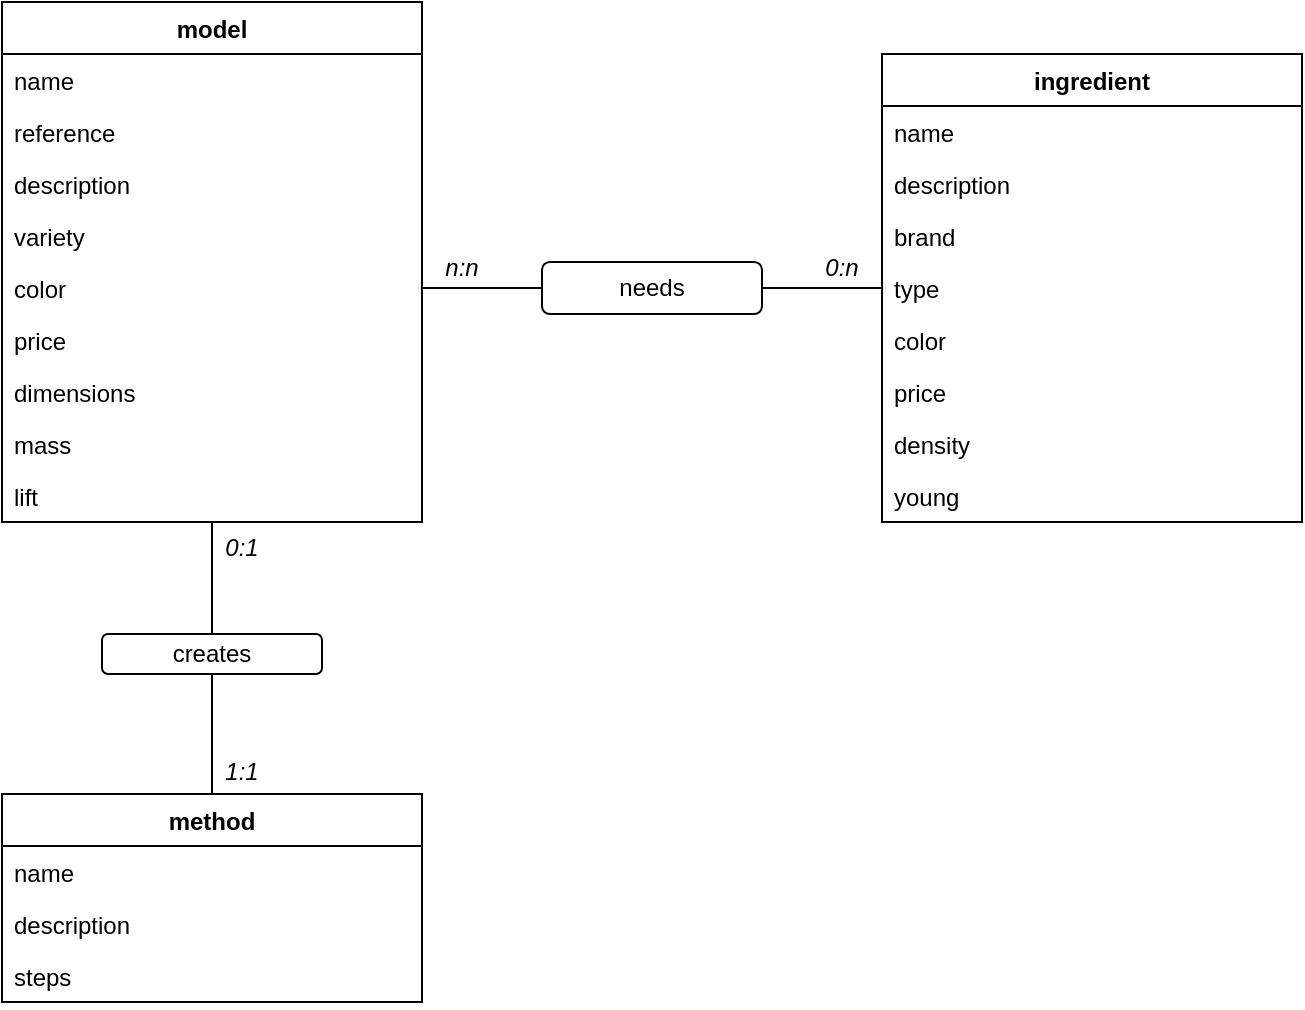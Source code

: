 <mxfile version="14.1.8" type="device"><diagram id="ZhzCkKkhiiHCZvKnpFF6" name="Page-1"><mxGraphModel dx="1024" dy="592" grid="1" gridSize="10" guides="1" tooltips="1" connect="1" arrows="1" fold="1" page="1" pageScale="1" pageWidth="827" pageHeight="1169" math="0" shadow="0"><root><mxCell id="0"/><mxCell id="1" parent="0"/><mxCell id="c6g59WqRKhzyBYjHIgXk-2" value="model" style="swimlane;fontStyle=1;childLayout=stackLayout;horizontal=1;startSize=26;horizontalStack=0;resizeParent=1;resizeParentMax=0;resizeLast=0;collapsible=1;marginBottom=0;" parent="1" vertex="1"><mxGeometry x="150" y="394" width="210" height="260" as="geometry"/></mxCell><mxCell id="c6g59WqRKhzyBYjHIgXk-3" value="name" style="text;strokeColor=none;fillColor=none;align=left;verticalAlign=top;spacingLeft=4;spacingRight=4;overflow=hidden;rotatable=0;points=[[0,0.5],[1,0.5]];portConstraint=eastwest;" parent="c6g59WqRKhzyBYjHIgXk-2" vertex="1"><mxGeometry y="26" width="210" height="26" as="geometry"/></mxCell><mxCell id="2rkrvcnSkV6Cmsg0FQnO-1" value="reference" style="text;strokeColor=none;fillColor=none;align=left;verticalAlign=top;spacingLeft=4;spacingRight=4;overflow=hidden;rotatable=0;points=[[0,0.5],[1,0.5]];portConstraint=eastwest;" vertex="1" parent="c6g59WqRKhzyBYjHIgXk-2"><mxGeometry y="52" width="210" height="26" as="geometry"/></mxCell><mxCell id="c6g59WqRKhzyBYjHIgXk-4" value="description" style="text;strokeColor=none;fillColor=none;align=left;verticalAlign=top;spacingLeft=4;spacingRight=4;overflow=hidden;rotatable=0;points=[[0,0.5],[1,0.5]];portConstraint=eastwest;" parent="c6g59WqRKhzyBYjHIgXk-2" vertex="1"><mxGeometry y="78" width="210" height="26" as="geometry"/></mxCell><mxCell id="c6g59WqRKhzyBYjHIgXk-5" value="variety" style="text;strokeColor=none;fillColor=none;align=left;verticalAlign=top;spacingLeft=4;spacingRight=4;overflow=hidden;rotatable=0;points=[[0,0.5],[1,0.5]];portConstraint=eastwest;" parent="c6g59WqRKhzyBYjHIgXk-2" vertex="1"><mxGeometry y="104" width="210" height="26" as="geometry"/></mxCell><mxCell id="c6g59WqRKhzyBYjHIgXk-7" value="color" style="text;strokeColor=none;fillColor=none;align=left;verticalAlign=top;spacingLeft=4;spacingRight=4;overflow=hidden;rotatable=0;points=[[0,0.5],[1,0.5]];portConstraint=eastwest;" parent="c6g59WqRKhzyBYjHIgXk-2" vertex="1"><mxGeometry y="130" width="210" height="26" as="geometry"/></mxCell><mxCell id="c6g59WqRKhzyBYjHIgXk-8" value="price" style="text;strokeColor=none;fillColor=none;align=left;verticalAlign=top;spacingLeft=4;spacingRight=4;overflow=hidden;rotatable=0;points=[[0,0.5],[1,0.5]];portConstraint=eastwest;" parent="c6g59WqRKhzyBYjHIgXk-2" vertex="1"><mxGeometry y="156" width="210" height="26" as="geometry"/></mxCell><mxCell id="c6g59WqRKhzyBYjHIgXk-9" value="dimensions" style="text;strokeColor=none;fillColor=none;align=left;verticalAlign=top;spacingLeft=4;spacingRight=4;overflow=hidden;rotatable=0;points=[[0,0.5],[1,0.5]];portConstraint=eastwest;" parent="c6g59WqRKhzyBYjHIgXk-2" vertex="1"><mxGeometry y="182" width="210" height="26" as="geometry"/></mxCell><mxCell id="c6g59WqRKhzyBYjHIgXk-10" value="mass" style="text;strokeColor=none;fillColor=none;align=left;verticalAlign=top;spacingLeft=4;spacingRight=4;overflow=hidden;rotatable=0;points=[[0,0.5],[1,0.5]];portConstraint=eastwest;" parent="c6g59WqRKhzyBYjHIgXk-2" vertex="1"><mxGeometry y="208" width="210" height="26" as="geometry"/></mxCell><mxCell id="c6g59WqRKhzyBYjHIgXk-11" value="lift" style="text;strokeColor=none;fillColor=none;align=left;verticalAlign=top;spacingLeft=4;spacingRight=4;overflow=hidden;rotatable=0;points=[[0,0.5],[1,0.5]];portConstraint=eastwest;" parent="c6g59WqRKhzyBYjHIgXk-2" vertex="1"><mxGeometry y="234" width="210" height="26" as="geometry"/></mxCell><mxCell id="c6g59WqRKhzyBYjHIgXk-12" value="ingredient" style="swimlane;fontStyle=1;childLayout=stackLayout;horizontal=1;startSize=26;horizontalStack=0;resizeParent=1;resizeParentMax=0;resizeLast=0;collapsible=1;marginBottom=0;" parent="1" vertex="1"><mxGeometry x="590" y="420" width="210" height="234" as="geometry"/></mxCell><mxCell id="c6g59WqRKhzyBYjHIgXk-13" value="name" style="text;strokeColor=none;fillColor=none;align=left;verticalAlign=top;spacingLeft=4;spacingRight=4;overflow=hidden;rotatable=0;points=[[0,0.5],[1,0.5]];portConstraint=eastwest;" parent="c6g59WqRKhzyBYjHIgXk-12" vertex="1"><mxGeometry y="26" width="210" height="26" as="geometry"/></mxCell><mxCell id="c6g59WqRKhzyBYjHIgXk-14" value="description" style="text;strokeColor=none;fillColor=none;align=left;verticalAlign=top;spacingLeft=4;spacingRight=4;overflow=hidden;rotatable=0;points=[[0,0.5],[1,0.5]];portConstraint=eastwest;" parent="c6g59WqRKhzyBYjHIgXk-12" vertex="1"><mxGeometry y="52" width="210" height="26" as="geometry"/></mxCell><mxCell id="c6g59WqRKhzyBYjHIgXk-15" value="brand" style="text;strokeColor=none;fillColor=none;align=left;verticalAlign=top;spacingLeft=4;spacingRight=4;overflow=hidden;rotatable=0;points=[[0,0.5],[1,0.5]];portConstraint=eastwest;" parent="c6g59WqRKhzyBYjHIgXk-12" vertex="1"><mxGeometry y="78" width="210" height="26" as="geometry"/></mxCell><mxCell id="c6g59WqRKhzyBYjHIgXk-16" value="type" style="text;strokeColor=none;fillColor=none;align=left;verticalAlign=top;spacingLeft=4;spacingRight=4;overflow=hidden;rotatable=0;points=[[0,0.5],[1,0.5]];portConstraint=eastwest;" parent="c6g59WqRKhzyBYjHIgXk-12" vertex="1"><mxGeometry y="104" width="210" height="26" as="geometry"/></mxCell><mxCell id="c6g59WqRKhzyBYjHIgXk-17" value="color" style="text;strokeColor=none;fillColor=none;align=left;verticalAlign=top;spacingLeft=4;spacingRight=4;overflow=hidden;rotatable=0;points=[[0,0.5],[1,0.5]];portConstraint=eastwest;" parent="c6g59WqRKhzyBYjHIgXk-12" vertex="1"><mxGeometry y="130" width="210" height="26" as="geometry"/></mxCell><mxCell id="c6g59WqRKhzyBYjHIgXk-18" value="price" style="text;strokeColor=none;fillColor=none;align=left;verticalAlign=top;spacingLeft=4;spacingRight=4;overflow=hidden;rotatable=0;points=[[0,0.5],[1,0.5]];portConstraint=eastwest;" parent="c6g59WqRKhzyBYjHIgXk-12" vertex="1"><mxGeometry y="156" width="210" height="26" as="geometry"/></mxCell><mxCell id="c6g59WqRKhzyBYjHIgXk-19" value="density" style="text;strokeColor=none;fillColor=none;align=left;verticalAlign=top;spacingLeft=4;spacingRight=4;overflow=hidden;rotatable=0;points=[[0,0.5],[1,0.5]];portConstraint=eastwest;" parent="c6g59WqRKhzyBYjHIgXk-12" vertex="1"><mxGeometry y="182" width="210" height="26" as="geometry"/></mxCell><mxCell id="c6g59WqRKhzyBYjHIgXk-20" value="young" style="text;strokeColor=none;fillColor=none;align=left;verticalAlign=top;spacingLeft=4;spacingRight=4;overflow=hidden;rotatable=0;points=[[0,0.5],[1,0.5]];portConstraint=eastwest;" parent="c6g59WqRKhzyBYjHIgXk-12" vertex="1"><mxGeometry y="208" width="210" height="26" as="geometry"/></mxCell><mxCell id="c6g59WqRKhzyBYjHIgXk-34" style="edgeStyle=orthogonalEdgeStyle;rounded=0;orthogonalLoop=1;jettySize=auto;html=1;exitX=0.5;exitY=0;exitDx=0;exitDy=0;endArrow=none;endFill=0;" parent="1" source="c6g59WqRKhzyBYjHIgXk-21" target="c6g59WqRKhzyBYjHIgXk-2" edge="1"><mxGeometry relative="1" as="geometry"/></mxCell><mxCell id="c6g59WqRKhzyBYjHIgXk-21" value="method" style="swimlane;fontStyle=1;childLayout=stackLayout;horizontal=1;startSize=26;horizontalStack=0;resizeParent=1;resizeParentMax=0;resizeLast=0;collapsible=1;marginBottom=0;" parent="1" vertex="1"><mxGeometry x="150" y="790" width="210" height="104" as="geometry"/></mxCell><mxCell id="c6g59WqRKhzyBYjHIgXk-22" value="name" style="text;strokeColor=none;fillColor=none;align=left;verticalAlign=top;spacingLeft=4;spacingRight=4;overflow=hidden;rotatable=0;points=[[0,0.5],[1,0.5]];portConstraint=eastwest;" parent="c6g59WqRKhzyBYjHIgXk-21" vertex="1"><mxGeometry y="26" width="210" height="26" as="geometry"/></mxCell><mxCell id="c6g59WqRKhzyBYjHIgXk-23" value="description" style="text;strokeColor=none;fillColor=none;align=left;verticalAlign=top;spacingLeft=4;spacingRight=4;overflow=hidden;rotatable=0;points=[[0,0.5],[1,0.5]];portConstraint=eastwest;" parent="c6g59WqRKhzyBYjHIgXk-21" vertex="1"><mxGeometry y="52" width="210" height="26" as="geometry"/></mxCell><mxCell id="c6g59WqRKhzyBYjHIgXk-24" value="steps" style="text;strokeColor=none;fillColor=none;align=left;verticalAlign=top;spacingLeft=4;spacingRight=4;overflow=hidden;rotatable=0;points=[[0,0.5],[1,0.5]];portConstraint=eastwest;" parent="c6g59WqRKhzyBYjHIgXk-21" vertex="1"><mxGeometry y="78" width="210" height="26" as="geometry"/></mxCell><mxCell id="c6g59WqRKhzyBYjHIgXk-30" style="edgeStyle=orthogonalEdgeStyle;rounded=0;orthogonalLoop=1;jettySize=auto;html=1;exitX=1;exitY=0.5;exitDx=0;exitDy=0;entryX=0;entryY=0.5;entryDx=0;entryDy=0;endArrow=none;endFill=0;" parent="1" source="c6g59WqRKhzyBYjHIgXk-7" target="c6g59WqRKhzyBYjHIgXk-16" edge="1"><mxGeometry relative="1" as="geometry"/></mxCell><mxCell id="c6g59WqRKhzyBYjHIgXk-31" value="needs" style="rounded=1;whiteSpace=wrap;html=1;" parent="1" vertex="1"><mxGeometry x="420" y="524" width="110" height="26" as="geometry"/></mxCell><mxCell id="c6g59WqRKhzyBYjHIgXk-32" value="n:n" style="text;html=1;strokeColor=none;fillColor=none;align=center;verticalAlign=middle;whiteSpace=wrap;rounded=0;fontStyle=2" parent="1" vertex="1"><mxGeometry x="360" y="517" width="40" height="20" as="geometry"/></mxCell><mxCell id="c6g59WqRKhzyBYjHIgXk-33" value="0:n" style="text;html=1;strokeColor=none;fillColor=none;align=center;verticalAlign=middle;whiteSpace=wrap;rounded=0;fontStyle=2" parent="1" vertex="1"><mxGeometry x="550" y="517" width="40" height="20" as="geometry"/></mxCell><mxCell id="c6g59WqRKhzyBYjHIgXk-35" value="creates" style="rounded=1;whiteSpace=wrap;html=1;" parent="1" vertex="1"><mxGeometry x="200" y="710" width="110" height="20" as="geometry"/></mxCell><mxCell id="c6g59WqRKhzyBYjHIgXk-36" value="1:1" style="text;html=1;strokeColor=none;fillColor=none;align=center;verticalAlign=middle;whiteSpace=wrap;rounded=0;fontStyle=2" parent="1" vertex="1"><mxGeometry x="250" y="769" width="40" height="20" as="geometry"/></mxCell><mxCell id="c6g59WqRKhzyBYjHIgXk-37" value="0:1" style="text;html=1;strokeColor=none;fillColor=none;align=center;verticalAlign=middle;whiteSpace=wrap;rounded=0;fontStyle=2" parent="1" vertex="1"><mxGeometry x="250" y="657" width="40" height="20" as="geometry"/></mxCell></root></mxGraphModel></diagram></mxfile>